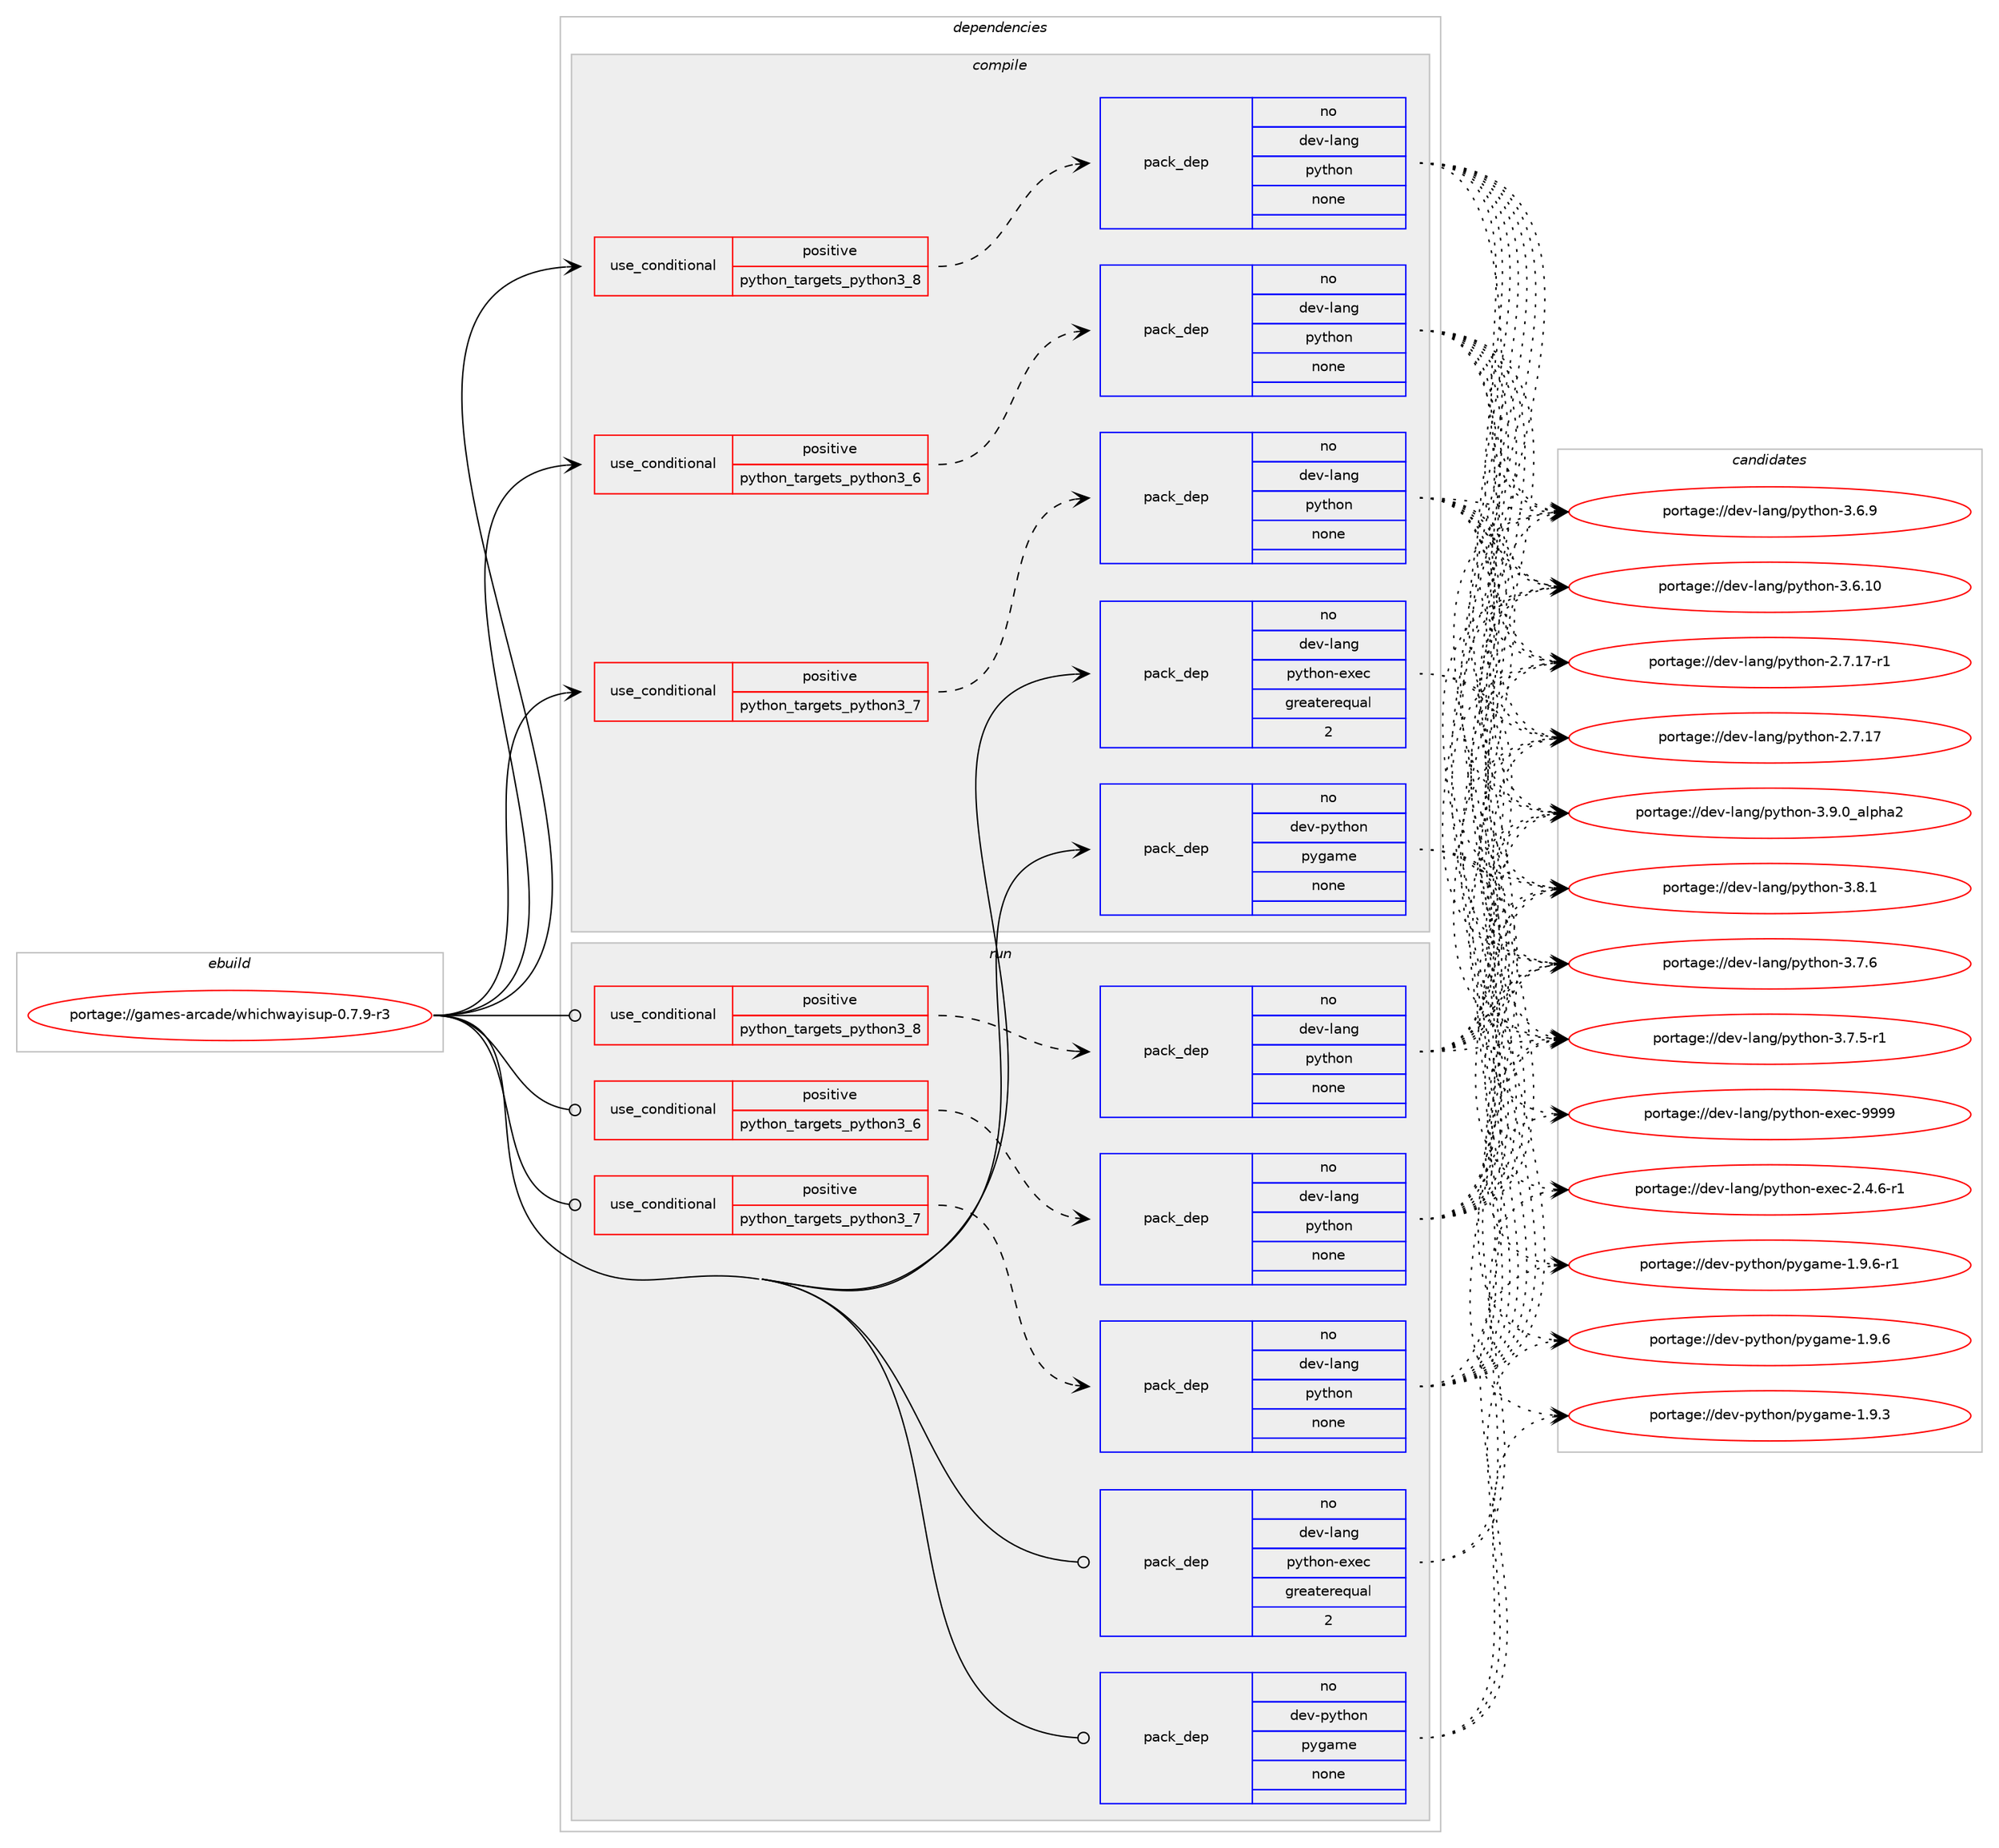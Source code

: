 digraph prolog {

# *************
# Graph options
# *************

newrank=true;
concentrate=true;
compound=true;
graph [rankdir=LR,fontname=Helvetica,fontsize=10,ranksep=1.5];#, ranksep=2.5, nodesep=0.2];
edge  [arrowhead=vee];
node  [fontname=Helvetica,fontsize=10];

# **********
# The ebuild
# **********

subgraph cluster_leftcol {
color=gray;
rank=same;
label=<<i>ebuild</i>>;
id [label="portage://games-arcade/whichwayisup-0.7.9-r3", color=red, width=4, href="../games-arcade/whichwayisup-0.7.9-r3.svg"];
}

# ****************
# The dependencies
# ****************

subgraph cluster_midcol {
color=gray;
label=<<i>dependencies</i>>;
subgraph cluster_compile {
fillcolor="#eeeeee";
style=filled;
label=<<i>compile</i>>;
subgraph cond60231 {
dependency289894 [label=<<TABLE BORDER="0" CELLBORDER="1" CELLSPACING="0" CELLPADDING="4"><TR><TD ROWSPAN="3" CELLPADDING="10">use_conditional</TD></TR><TR><TD>positive</TD></TR><TR><TD>python_targets_python3_6</TD></TR></TABLE>>, shape=none, color=red];
subgraph pack225168 {
dependency289895 [label=<<TABLE BORDER="0" CELLBORDER="1" CELLSPACING="0" CELLPADDING="4" WIDTH="220"><TR><TD ROWSPAN="6" CELLPADDING="30">pack_dep</TD></TR><TR><TD WIDTH="110">no</TD></TR><TR><TD>dev-lang</TD></TR><TR><TD>python</TD></TR><TR><TD>none</TD></TR><TR><TD></TD></TR></TABLE>>, shape=none, color=blue];
}
dependency289894:e -> dependency289895:w [weight=20,style="dashed",arrowhead="vee"];
}
id:e -> dependency289894:w [weight=20,style="solid",arrowhead="vee"];
subgraph cond60232 {
dependency289896 [label=<<TABLE BORDER="0" CELLBORDER="1" CELLSPACING="0" CELLPADDING="4"><TR><TD ROWSPAN="3" CELLPADDING="10">use_conditional</TD></TR><TR><TD>positive</TD></TR><TR><TD>python_targets_python3_7</TD></TR></TABLE>>, shape=none, color=red];
subgraph pack225169 {
dependency289897 [label=<<TABLE BORDER="0" CELLBORDER="1" CELLSPACING="0" CELLPADDING="4" WIDTH="220"><TR><TD ROWSPAN="6" CELLPADDING="30">pack_dep</TD></TR><TR><TD WIDTH="110">no</TD></TR><TR><TD>dev-lang</TD></TR><TR><TD>python</TD></TR><TR><TD>none</TD></TR><TR><TD></TD></TR></TABLE>>, shape=none, color=blue];
}
dependency289896:e -> dependency289897:w [weight=20,style="dashed",arrowhead="vee"];
}
id:e -> dependency289896:w [weight=20,style="solid",arrowhead="vee"];
subgraph cond60233 {
dependency289898 [label=<<TABLE BORDER="0" CELLBORDER="1" CELLSPACING="0" CELLPADDING="4"><TR><TD ROWSPAN="3" CELLPADDING="10">use_conditional</TD></TR><TR><TD>positive</TD></TR><TR><TD>python_targets_python3_8</TD></TR></TABLE>>, shape=none, color=red];
subgraph pack225170 {
dependency289899 [label=<<TABLE BORDER="0" CELLBORDER="1" CELLSPACING="0" CELLPADDING="4" WIDTH="220"><TR><TD ROWSPAN="6" CELLPADDING="30">pack_dep</TD></TR><TR><TD WIDTH="110">no</TD></TR><TR><TD>dev-lang</TD></TR><TR><TD>python</TD></TR><TR><TD>none</TD></TR><TR><TD></TD></TR></TABLE>>, shape=none, color=blue];
}
dependency289898:e -> dependency289899:w [weight=20,style="dashed",arrowhead="vee"];
}
id:e -> dependency289898:w [weight=20,style="solid",arrowhead="vee"];
subgraph pack225171 {
dependency289900 [label=<<TABLE BORDER="0" CELLBORDER="1" CELLSPACING="0" CELLPADDING="4" WIDTH="220"><TR><TD ROWSPAN="6" CELLPADDING="30">pack_dep</TD></TR><TR><TD WIDTH="110">no</TD></TR><TR><TD>dev-lang</TD></TR><TR><TD>python-exec</TD></TR><TR><TD>greaterequal</TD></TR><TR><TD>2</TD></TR></TABLE>>, shape=none, color=blue];
}
id:e -> dependency289900:w [weight=20,style="solid",arrowhead="vee"];
subgraph pack225172 {
dependency289901 [label=<<TABLE BORDER="0" CELLBORDER="1" CELLSPACING="0" CELLPADDING="4" WIDTH="220"><TR><TD ROWSPAN="6" CELLPADDING="30">pack_dep</TD></TR><TR><TD WIDTH="110">no</TD></TR><TR><TD>dev-python</TD></TR><TR><TD>pygame</TD></TR><TR><TD>none</TD></TR><TR><TD></TD></TR></TABLE>>, shape=none, color=blue];
}
id:e -> dependency289901:w [weight=20,style="solid",arrowhead="vee"];
}
subgraph cluster_compileandrun {
fillcolor="#eeeeee";
style=filled;
label=<<i>compile and run</i>>;
}
subgraph cluster_run {
fillcolor="#eeeeee";
style=filled;
label=<<i>run</i>>;
subgraph cond60234 {
dependency289902 [label=<<TABLE BORDER="0" CELLBORDER="1" CELLSPACING="0" CELLPADDING="4"><TR><TD ROWSPAN="3" CELLPADDING="10">use_conditional</TD></TR><TR><TD>positive</TD></TR><TR><TD>python_targets_python3_6</TD></TR></TABLE>>, shape=none, color=red];
subgraph pack225173 {
dependency289903 [label=<<TABLE BORDER="0" CELLBORDER="1" CELLSPACING="0" CELLPADDING="4" WIDTH="220"><TR><TD ROWSPAN="6" CELLPADDING="30">pack_dep</TD></TR><TR><TD WIDTH="110">no</TD></TR><TR><TD>dev-lang</TD></TR><TR><TD>python</TD></TR><TR><TD>none</TD></TR><TR><TD></TD></TR></TABLE>>, shape=none, color=blue];
}
dependency289902:e -> dependency289903:w [weight=20,style="dashed",arrowhead="vee"];
}
id:e -> dependency289902:w [weight=20,style="solid",arrowhead="odot"];
subgraph cond60235 {
dependency289904 [label=<<TABLE BORDER="0" CELLBORDER="1" CELLSPACING="0" CELLPADDING="4"><TR><TD ROWSPAN="3" CELLPADDING="10">use_conditional</TD></TR><TR><TD>positive</TD></TR><TR><TD>python_targets_python3_7</TD></TR></TABLE>>, shape=none, color=red];
subgraph pack225174 {
dependency289905 [label=<<TABLE BORDER="0" CELLBORDER="1" CELLSPACING="0" CELLPADDING="4" WIDTH="220"><TR><TD ROWSPAN="6" CELLPADDING="30">pack_dep</TD></TR><TR><TD WIDTH="110">no</TD></TR><TR><TD>dev-lang</TD></TR><TR><TD>python</TD></TR><TR><TD>none</TD></TR><TR><TD></TD></TR></TABLE>>, shape=none, color=blue];
}
dependency289904:e -> dependency289905:w [weight=20,style="dashed",arrowhead="vee"];
}
id:e -> dependency289904:w [weight=20,style="solid",arrowhead="odot"];
subgraph cond60236 {
dependency289906 [label=<<TABLE BORDER="0" CELLBORDER="1" CELLSPACING="0" CELLPADDING="4"><TR><TD ROWSPAN="3" CELLPADDING="10">use_conditional</TD></TR><TR><TD>positive</TD></TR><TR><TD>python_targets_python3_8</TD></TR></TABLE>>, shape=none, color=red];
subgraph pack225175 {
dependency289907 [label=<<TABLE BORDER="0" CELLBORDER="1" CELLSPACING="0" CELLPADDING="4" WIDTH="220"><TR><TD ROWSPAN="6" CELLPADDING="30">pack_dep</TD></TR><TR><TD WIDTH="110">no</TD></TR><TR><TD>dev-lang</TD></TR><TR><TD>python</TD></TR><TR><TD>none</TD></TR><TR><TD></TD></TR></TABLE>>, shape=none, color=blue];
}
dependency289906:e -> dependency289907:w [weight=20,style="dashed",arrowhead="vee"];
}
id:e -> dependency289906:w [weight=20,style="solid",arrowhead="odot"];
subgraph pack225176 {
dependency289908 [label=<<TABLE BORDER="0" CELLBORDER="1" CELLSPACING="0" CELLPADDING="4" WIDTH="220"><TR><TD ROWSPAN="6" CELLPADDING="30">pack_dep</TD></TR><TR><TD WIDTH="110">no</TD></TR><TR><TD>dev-lang</TD></TR><TR><TD>python-exec</TD></TR><TR><TD>greaterequal</TD></TR><TR><TD>2</TD></TR></TABLE>>, shape=none, color=blue];
}
id:e -> dependency289908:w [weight=20,style="solid",arrowhead="odot"];
subgraph pack225177 {
dependency289909 [label=<<TABLE BORDER="0" CELLBORDER="1" CELLSPACING="0" CELLPADDING="4" WIDTH="220"><TR><TD ROWSPAN="6" CELLPADDING="30">pack_dep</TD></TR><TR><TD WIDTH="110">no</TD></TR><TR><TD>dev-python</TD></TR><TR><TD>pygame</TD></TR><TR><TD>none</TD></TR><TR><TD></TD></TR></TABLE>>, shape=none, color=blue];
}
id:e -> dependency289909:w [weight=20,style="solid",arrowhead="odot"];
}
}

# **************
# The candidates
# **************

subgraph cluster_choices {
rank=same;
color=gray;
label=<<i>candidates</i>>;

subgraph choice225168 {
color=black;
nodesep=1;
choice10010111845108971101034711212111610411111045514657464895971081121049750 [label="portage://dev-lang/python-3.9.0_alpha2", color=red, width=4,href="../dev-lang/python-3.9.0_alpha2.svg"];
choice100101118451089711010347112121116104111110455146564649 [label="portage://dev-lang/python-3.8.1", color=red, width=4,href="../dev-lang/python-3.8.1.svg"];
choice100101118451089711010347112121116104111110455146554654 [label="portage://dev-lang/python-3.7.6", color=red, width=4,href="../dev-lang/python-3.7.6.svg"];
choice1001011184510897110103471121211161041111104551465546534511449 [label="portage://dev-lang/python-3.7.5-r1", color=red, width=4,href="../dev-lang/python-3.7.5-r1.svg"];
choice100101118451089711010347112121116104111110455146544657 [label="portage://dev-lang/python-3.6.9", color=red, width=4,href="../dev-lang/python-3.6.9.svg"];
choice10010111845108971101034711212111610411111045514654464948 [label="portage://dev-lang/python-3.6.10", color=red, width=4,href="../dev-lang/python-3.6.10.svg"];
choice100101118451089711010347112121116104111110455046554649554511449 [label="portage://dev-lang/python-2.7.17-r1", color=red, width=4,href="../dev-lang/python-2.7.17-r1.svg"];
choice10010111845108971101034711212111610411111045504655464955 [label="portage://dev-lang/python-2.7.17", color=red, width=4,href="../dev-lang/python-2.7.17.svg"];
dependency289895:e -> choice10010111845108971101034711212111610411111045514657464895971081121049750:w [style=dotted,weight="100"];
dependency289895:e -> choice100101118451089711010347112121116104111110455146564649:w [style=dotted,weight="100"];
dependency289895:e -> choice100101118451089711010347112121116104111110455146554654:w [style=dotted,weight="100"];
dependency289895:e -> choice1001011184510897110103471121211161041111104551465546534511449:w [style=dotted,weight="100"];
dependency289895:e -> choice100101118451089711010347112121116104111110455146544657:w [style=dotted,weight="100"];
dependency289895:e -> choice10010111845108971101034711212111610411111045514654464948:w [style=dotted,weight="100"];
dependency289895:e -> choice100101118451089711010347112121116104111110455046554649554511449:w [style=dotted,weight="100"];
dependency289895:e -> choice10010111845108971101034711212111610411111045504655464955:w [style=dotted,weight="100"];
}
subgraph choice225169 {
color=black;
nodesep=1;
choice10010111845108971101034711212111610411111045514657464895971081121049750 [label="portage://dev-lang/python-3.9.0_alpha2", color=red, width=4,href="../dev-lang/python-3.9.0_alpha2.svg"];
choice100101118451089711010347112121116104111110455146564649 [label="portage://dev-lang/python-3.8.1", color=red, width=4,href="../dev-lang/python-3.8.1.svg"];
choice100101118451089711010347112121116104111110455146554654 [label="portage://dev-lang/python-3.7.6", color=red, width=4,href="../dev-lang/python-3.7.6.svg"];
choice1001011184510897110103471121211161041111104551465546534511449 [label="portage://dev-lang/python-3.7.5-r1", color=red, width=4,href="../dev-lang/python-3.7.5-r1.svg"];
choice100101118451089711010347112121116104111110455146544657 [label="portage://dev-lang/python-3.6.9", color=red, width=4,href="../dev-lang/python-3.6.9.svg"];
choice10010111845108971101034711212111610411111045514654464948 [label="portage://dev-lang/python-3.6.10", color=red, width=4,href="../dev-lang/python-3.6.10.svg"];
choice100101118451089711010347112121116104111110455046554649554511449 [label="portage://dev-lang/python-2.7.17-r1", color=red, width=4,href="../dev-lang/python-2.7.17-r1.svg"];
choice10010111845108971101034711212111610411111045504655464955 [label="portage://dev-lang/python-2.7.17", color=red, width=4,href="../dev-lang/python-2.7.17.svg"];
dependency289897:e -> choice10010111845108971101034711212111610411111045514657464895971081121049750:w [style=dotted,weight="100"];
dependency289897:e -> choice100101118451089711010347112121116104111110455146564649:w [style=dotted,weight="100"];
dependency289897:e -> choice100101118451089711010347112121116104111110455146554654:w [style=dotted,weight="100"];
dependency289897:e -> choice1001011184510897110103471121211161041111104551465546534511449:w [style=dotted,weight="100"];
dependency289897:e -> choice100101118451089711010347112121116104111110455146544657:w [style=dotted,weight="100"];
dependency289897:e -> choice10010111845108971101034711212111610411111045514654464948:w [style=dotted,weight="100"];
dependency289897:e -> choice100101118451089711010347112121116104111110455046554649554511449:w [style=dotted,weight="100"];
dependency289897:e -> choice10010111845108971101034711212111610411111045504655464955:w [style=dotted,weight="100"];
}
subgraph choice225170 {
color=black;
nodesep=1;
choice10010111845108971101034711212111610411111045514657464895971081121049750 [label="portage://dev-lang/python-3.9.0_alpha2", color=red, width=4,href="../dev-lang/python-3.9.0_alpha2.svg"];
choice100101118451089711010347112121116104111110455146564649 [label="portage://dev-lang/python-3.8.1", color=red, width=4,href="../dev-lang/python-3.8.1.svg"];
choice100101118451089711010347112121116104111110455146554654 [label="portage://dev-lang/python-3.7.6", color=red, width=4,href="../dev-lang/python-3.7.6.svg"];
choice1001011184510897110103471121211161041111104551465546534511449 [label="portage://dev-lang/python-3.7.5-r1", color=red, width=4,href="../dev-lang/python-3.7.5-r1.svg"];
choice100101118451089711010347112121116104111110455146544657 [label="portage://dev-lang/python-3.6.9", color=red, width=4,href="../dev-lang/python-3.6.9.svg"];
choice10010111845108971101034711212111610411111045514654464948 [label="portage://dev-lang/python-3.6.10", color=red, width=4,href="../dev-lang/python-3.6.10.svg"];
choice100101118451089711010347112121116104111110455046554649554511449 [label="portage://dev-lang/python-2.7.17-r1", color=red, width=4,href="../dev-lang/python-2.7.17-r1.svg"];
choice10010111845108971101034711212111610411111045504655464955 [label="portage://dev-lang/python-2.7.17", color=red, width=4,href="../dev-lang/python-2.7.17.svg"];
dependency289899:e -> choice10010111845108971101034711212111610411111045514657464895971081121049750:w [style=dotted,weight="100"];
dependency289899:e -> choice100101118451089711010347112121116104111110455146564649:w [style=dotted,weight="100"];
dependency289899:e -> choice100101118451089711010347112121116104111110455146554654:w [style=dotted,weight="100"];
dependency289899:e -> choice1001011184510897110103471121211161041111104551465546534511449:w [style=dotted,weight="100"];
dependency289899:e -> choice100101118451089711010347112121116104111110455146544657:w [style=dotted,weight="100"];
dependency289899:e -> choice10010111845108971101034711212111610411111045514654464948:w [style=dotted,weight="100"];
dependency289899:e -> choice100101118451089711010347112121116104111110455046554649554511449:w [style=dotted,weight="100"];
dependency289899:e -> choice10010111845108971101034711212111610411111045504655464955:w [style=dotted,weight="100"];
}
subgraph choice225171 {
color=black;
nodesep=1;
choice10010111845108971101034711212111610411111045101120101994557575757 [label="portage://dev-lang/python-exec-9999", color=red, width=4,href="../dev-lang/python-exec-9999.svg"];
choice10010111845108971101034711212111610411111045101120101994550465246544511449 [label="portage://dev-lang/python-exec-2.4.6-r1", color=red, width=4,href="../dev-lang/python-exec-2.4.6-r1.svg"];
dependency289900:e -> choice10010111845108971101034711212111610411111045101120101994557575757:w [style=dotted,weight="100"];
dependency289900:e -> choice10010111845108971101034711212111610411111045101120101994550465246544511449:w [style=dotted,weight="100"];
}
subgraph choice225172 {
color=black;
nodesep=1;
choice1001011184511212111610411111047112121103971091014549465746544511449 [label="portage://dev-python/pygame-1.9.6-r1", color=red, width=4,href="../dev-python/pygame-1.9.6-r1.svg"];
choice100101118451121211161041111104711212110397109101454946574654 [label="portage://dev-python/pygame-1.9.6", color=red, width=4,href="../dev-python/pygame-1.9.6.svg"];
choice100101118451121211161041111104711212110397109101454946574651 [label="portage://dev-python/pygame-1.9.3", color=red, width=4,href="../dev-python/pygame-1.9.3.svg"];
dependency289901:e -> choice1001011184511212111610411111047112121103971091014549465746544511449:w [style=dotted,weight="100"];
dependency289901:e -> choice100101118451121211161041111104711212110397109101454946574654:w [style=dotted,weight="100"];
dependency289901:e -> choice100101118451121211161041111104711212110397109101454946574651:w [style=dotted,weight="100"];
}
subgraph choice225173 {
color=black;
nodesep=1;
choice10010111845108971101034711212111610411111045514657464895971081121049750 [label="portage://dev-lang/python-3.9.0_alpha2", color=red, width=4,href="../dev-lang/python-3.9.0_alpha2.svg"];
choice100101118451089711010347112121116104111110455146564649 [label="portage://dev-lang/python-3.8.1", color=red, width=4,href="../dev-lang/python-3.8.1.svg"];
choice100101118451089711010347112121116104111110455146554654 [label="portage://dev-lang/python-3.7.6", color=red, width=4,href="../dev-lang/python-3.7.6.svg"];
choice1001011184510897110103471121211161041111104551465546534511449 [label="portage://dev-lang/python-3.7.5-r1", color=red, width=4,href="../dev-lang/python-3.7.5-r1.svg"];
choice100101118451089711010347112121116104111110455146544657 [label="portage://dev-lang/python-3.6.9", color=red, width=4,href="../dev-lang/python-3.6.9.svg"];
choice10010111845108971101034711212111610411111045514654464948 [label="portage://dev-lang/python-3.6.10", color=red, width=4,href="../dev-lang/python-3.6.10.svg"];
choice100101118451089711010347112121116104111110455046554649554511449 [label="portage://dev-lang/python-2.7.17-r1", color=red, width=4,href="../dev-lang/python-2.7.17-r1.svg"];
choice10010111845108971101034711212111610411111045504655464955 [label="portage://dev-lang/python-2.7.17", color=red, width=4,href="../dev-lang/python-2.7.17.svg"];
dependency289903:e -> choice10010111845108971101034711212111610411111045514657464895971081121049750:w [style=dotted,weight="100"];
dependency289903:e -> choice100101118451089711010347112121116104111110455146564649:w [style=dotted,weight="100"];
dependency289903:e -> choice100101118451089711010347112121116104111110455146554654:w [style=dotted,weight="100"];
dependency289903:e -> choice1001011184510897110103471121211161041111104551465546534511449:w [style=dotted,weight="100"];
dependency289903:e -> choice100101118451089711010347112121116104111110455146544657:w [style=dotted,weight="100"];
dependency289903:e -> choice10010111845108971101034711212111610411111045514654464948:w [style=dotted,weight="100"];
dependency289903:e -> choice100101118451089711010347112121116104111110455046554649554511449:w [style=dotted,weight="100"];
dependency289903:e -> choice10010111845108971101034711212111610411111045504655464955:w [style=dotted,weight="100"];
}
subgraph choice225174 {
color=black;
nodesep=1;
choice10010111845108971101034711212111610411111045514657464895971081121049750 [label="portage://dev-lang/python-3.9.0_alpha2", color=red, width=4,href="../dev-lang/python-3.9.0_alpha2.svg"];
choice100101118451089711010347112121116104111110455146564649 [label="portage://dev-lang/python-3.8.1", color=red, width=4,href="../dev-lang/python-3.8.1.svg"];
choice100101118451089711010347112121116104111110455146554654 [label="portage://dev-lang/python-3.7.6", color=red, width=4,href="../dev-lang/python-3.7.6.svg"];
choice1001011184510897110103471121211161041111104551465546534511449 [label="portage://dev-lang/python-3.7.5-r1", color=red, width=4,href="../dev-lang/python-3.7.5-r1.svg"];
choice100101118451089711010347112121116104111110455146544657 [label="portage://dev-lang/python-3.6.9", color=red, width=4,href="../dev-lang/python-3.6.9.svg"];
choice10010111845108971101034711212111610411111045514654464948 [label="portage://dev-lang/python-3.6.10", color=red, width=4,href="../dev-lang/python-3.6.10.svg"];
choice100101118451089711010347112121116104111110455046554649554511449 [label="portage://dev-lang/python-2.7.17-r1", color=red, width=4,href="../dev-lang/python-2.7.17-r1.svg"];
choice10010111845108971101034711212111610411111045504655464955 [label="portage://dev-lang/python-2.7.17", color=red, width=4,href="../dev-lang/python-2.7.17.svg"];
dependency289905:e -> choice10010111845108971101034711212111610411111045514657464895971081121049750:w [style=dotted,weight="100"];
dependency289905:e -> choice100101118451089711010347112121116104111110455146564649:w [style=dotted,weight="100"];
dependency289905:e -> choice100101118451089711010347112121116104111110455146554654:w [style=dotted,weight="100"];
dependency289905:e -> choice1001011184510897110103471121211161041111104551465546534511449:w [style=dotted,weight="100"];
dependency289905:e -> choice100101118451089711010347112121116104111110455146544657:w [style=dotted,weight="100"];
dependency289905:e -> choice10010111845108971101034711212111610411111045514654464948:w [style=dotted,weight="100"];
dependency289905:e -> choice100101118451089711010347112121116104111110455046554649554511449:w [style=dotted,weight="100"];
dependency289905:e -> choice10010111845108971101034711212111610411111045504655464955:w [style=dotted,weight="100"];
}
subgraph choice225175 {
color=black;
nodesep=1;
choice10010111845108971101034711212111610411111045514657464895971081121049750 [label="portage://dev-lang/python-3.9.0_alpha2", color=red, width=4,href="../dev-lang/python-3.9.0_alpha2.svg"];
choice100101118451089711010347112121116104111110455146564649 [label="portage://dev-lang/python-3.8.1", color=red, width=4,href="../dev-lang/python-3.8.1.svg"];
choice100101118451089711010347112121116104111110455146554654 [label="portage://dev-lang/python-3.7.6", color=red, width=4,href="../dev-lang/python-3.7.6.svg"];
choice1001011184510897110103471121211161041111104551465546534511449 [label="portage://dev-lang/python-3.7.5-r1", color=red, width=4,href="../dev-lang/python-3.7.5-r1.svg"];
choice100101118451089711010347112121116104111110455146544657 [label="portage://dev-lang/python-3.6.9", color=red, width=4,href="../dev-lang/python-3.6.9.svg"];
choice10010111845108971101034711212111610411111045514654464948 [label="portage://dev-lang/python-3.6.10", color=red, width=4,href="../dev-lang/python-3.6.10.svg"];
choice100101118451089711010347112121116104111110455046554649554511449 [label="portage://dev-lang/python-2.7.17-r1", color=red, width=4,href="../dev-lang/python-2.7.17-r1.svg"];
choice10010111845108971101034711212111610411111045504655464955 [label="portage://dev-lang/python-2.7.17", color=red, width=4,href="../dev-lang/python-2.7.17.svg"];
dependency289907:e -> choice10010111845108971101034711212111610411111045514657464895971081121049750:w [style=dotted,weight="100"];
dependency289907:e -> choice100101118451089711010347112121116104111110455146564649:w [style=dotted,weight="100"];
dependency289907:e -> choice100101118451089711010347112121116104111110455146554654:w [style=dotted,weight="100"];
dependency289907:e -> choice1001011184510897110103471121211161041111104551465546534511449:w [style=dotted,weight="100"];
dependency289907:e -> choice100101118451089711010347112121116104111110455146544657:w [style=dotted,weight="100"];
dependency289907:e -> choice10010111845108971101034711212111610411111045514654464948:w [style=dotted,weight="100"];
dependency289907:e -> choice100101118451089711010347112121116104111110455046554649554511449:w [style=dotted,weight="100"];
dependency289907:e -> choice10010111845108971101034711212111610411111045504655464955:w [style=dotted,weight="100"];
}
subgraph choice225176 {
color=black;
nodesep=1;
choice10010111845108971101034711212111610411111045101120101994557575757 [label="portage://dev-lang/python-exec-9999", color=red, width=4,href="../dev-lang/python-exec-9999.svg"];
choice10010111845108971101034711212111610411111045101120101994550465246544511449 [label="portage://dev-lang/python-exec-2.4.6-r1", color=red, width=4,href="../dev-lang/python-exec-2.4.6-r1.svg"];
dependency289908:e -> choice10010111845108971101034711212111610411111045101120101994557575757:w [style=dotted,weight="100"];
dependency289908:e -> choice10010111845108971101034711212111610411111045101120101994550465246544511449:w [style=dotted,weight="100"];
}
subgraph choice225177 {
color=black;
nodesep=1;
choice1001011184511212111610411111047112121103971091014549465746544511449 [label="portage://dev-python/pygame-1.9.6-r1", color=red, width=4,href="../dev-python/pygame-1.9.6-r1.svg"];
choice100101118451121211161041111104711212110397109101454946574654 [label="portage://dev-python/pygame-1.9.6", color=red, width=4,href="../dev-python/pygame-1.9.6.svg"];
choice100101118451121211161041111104711212110397109101454946574651 [label="portage://dev-python/pygame-1.9.3", color=red, width=4,href="../dev-python/pygame-1.9.3.svg"];
dependency289909:e -> choice1001011184511212111610411111047112121103971091014549465746544511449:w [style=dotted,weight="100"];
dependency289909:e -> choice100101118451121211161041111104711212110397109101454946574654:w [style=dotted,weight="100"];
dependency289909:e -> choice100101118451121211161041111104711212110397109101454946574651:w [style=dotted,weight="100"];
}
}

}
